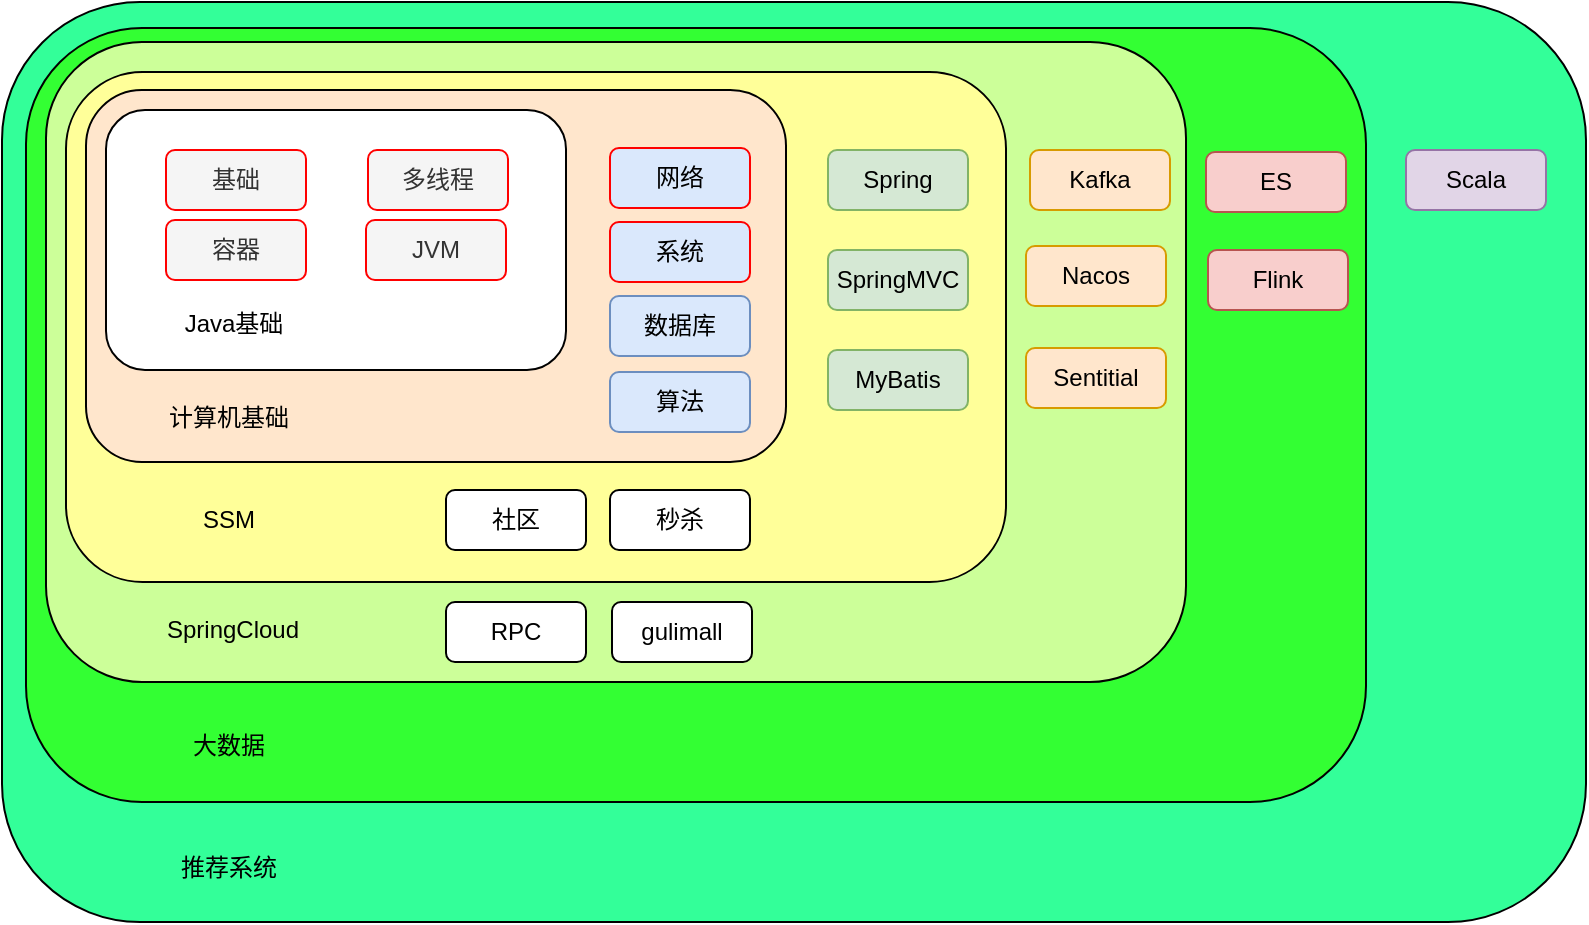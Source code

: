 <mxfile version="17.1.0" type="github">
  <diagram id="prtHgNgQTEPvFCAcTncT" name="Page-1">
    <mxGraphModel dx="1117" dy="623" grid="1" gridSize="10" guides="1" tooltips="1" connect="1" arrows="1" fold="1" page="1" pageScale="1" pageWidth="827" pageHeight="1169" math="0" shadow="0">
      <root>
        <mxCell id="0" />
        <mxCell id="1" parent="0" />
        <mxCell id="YJeK3eodqo3O1_8G_3Jh-46" value="" style="rounded=1;whiteSpace=wrap;html=1;fillColor=#33FF99;" vertex="1" parent="1">
          <mxGeometry x="518" y="220" width="792" height="460" as="geometry" />
        </mxCell>
        <mxCell id="YJeK3eodqo3O1_8G_3Jh-37" value="" style="rounded=1;whiteSpace=wrap;html=1;fillColor=#33FF33;" vertex="1" parent="1">
          <mxGeometry x="530" y="233" width="670" height="387" as="geometry" />
        </mxCell>
        <mxCell id="YJeK3eodqo3O1_8G_3Jh-31" value="" style="rounded=1;whiteSpace=wrap;html=1;fillColor=#CCFF99;" vertex="1" parent="1">
          <mxGeometry x="540" y="240" width="570" height="320" as="geometry" />
        </mxCell>
        <mxCell id="YJeK3eodqo3O1_8G_3Jh-12" value="" style="rounded=1;whiteSpace=wrap;html=1;fillColor=#FFFF99;" vertex="1" parent="1">
          <mxGeometry x="550" y="255" width="470" height="255" as="geometry" />
        </mxCell>
        <mxCell id="YJeK3eodqo3O1_8G_3Jh-13" value="" style="rounded=1;whiteSpace=wrap;html=1;fillColor=#FFE6CC;" vertex="1" parent="1">
          <mxGeometry x="560" y="264" width="350" height="186" as="geometry" />
        </mxCell>
        <mxCell id="YJeK3eodqo3O1_8G_3Jh-14" value="计算机基础" style="text;html=1;strokeColor=none;fillColor=none;align=center;verticalAlign=middle;whiteSpace=wrap;rounded=0;" vertex="1" parent="1">
          <mxGeometry x="599" y="413" width="65" height="30" as="geometry" />
        </mxCell>
        <mxCell id="YJeK3eodqo3O1_8G_3Jh-15" value="" style="rounded=1;whiteSpace=wrap;html=1;" vertex="1" parent="1">
          <mxGeometry x="570" y="274" width="230" height="130" as="geometry" />
        </mxCell>
        <mxCell id="YJeK3eodqo3O1_8G_3Jh-16" value="基础" style="rounded=1;whiteSpace=wrap;html=1;fillColor=#f5f5f5;fontColor=#333333;strokeColor=#FF0000;" vertex="1" parent="1">
          <mxGeometry x="600" y="294" width="70" height="30" as="geometry" />
        </mxCell>
        <mxCell id="YJeK3eodqo3O1_8G_3Jh-17" value="容器" style="rounded=1;whiteSpace=wrap;html=1;fillColor=#f5f5f5;fontColor=#333333;strokeColor=#FF0000;" vertex="1" parent="1">
          <mxGeometry x="600" y="329" width="70" height="30" as="geometry" />
        </mxCell>
        <mxCell id="YJeK3eodqo3O1_8G_3Jh-18" value="多线程" style="rounded=1;whiteSpace=wrap;html=1;fillColor=#f5f5f5;fontColor=#333333;strokeColor=#FF0000;" vertex="1" parent="1">
          <mxGeometry x="701" y="294" width="70" height="30" as="geometry" />
        </mxCell>
        <mxCell id="YJeK3eodqo3O1_8G_3Jh-19" value="JVM" style="rounded=1;whiteSpace=wrap;html=1;fillColor=#f5f5f5;fontColor=#333333;strokeColor=#FF0000;" vertex="1" parent="1">
          <mxGeometry x="700" y="329" width="70" height="30" as="geometry" />
        </mxCell>
        <mxCell id="YJeK3eodqo3O1_8G_3Jh-20" value="Java基础" style="text;html=1;strokeColor=none;fillColor=none;align=center;verticalAlign=middle;whiteSpace=wrap;rounded=0;" vertex="1" parent="1">
          <mxGeometry x="604" y="366" width="60" height="30" as="geometry" />
        </mxCell>
        <mxCell id="YJeK3eodqo3O1_8G_3Jh-21" value="网络" style="rounded=1;whiteSpace=wrap;html=1;fillColor=#dae8fc;strokeColor=#FF0000;" vertex="1" parent="1">
          <mxGeometry x="822" y="293" width="70" height="30" as="geometry" />
        </mxCell>
        <mxCell id="YJeK3eodqo3O1_8G_3Jh-22" value="系统" style="rounded=1;whiteSpace=wrap;html=1;fillColor=#dae8fc;strokeColor=#FF0000;" vertex="1" parent="1">
          <mxGeometry x="822" y="330" width="70" height="30" as="geometry" />
        </mxCell>
        <mxCell id="YJeK3eodqo3O1_8G_3Jh-23" value="数据库" style="rounded=1;whiteSpace=wrap;html=1;fillColor=#dae8fc;strokeColor=#6c8ebf;" vertex="1" parent="1">
          <mxGeometry x="822" y="367" width="70" height="30" as="geometry" />
        </mxCell>
        <mxCell id="YJeK3eodqo3O1_8G_3Jh-24" value="SSM" style="text;html=1;strokeColor=none;fillColor=none;align=center;verticalAlign=middle;whiteSpace=wrap;rounded=0;" vertex="1" parent="1">
          <mxGeometry x="599" y="464" width="65" height="30" as="geometry" />
        </mxCell>
        <mxCell id="YJeK3eodqo3O1_8G_3Jh-26" value="SpringMVC" style="rounded=1;whiteSpace=wrap;html=1;fillColor=#d5e8d4;strokeColor=#82b366;" vertex="1" parent="1">
          <mxGeometry x="931" y="344" width="70" height="30" as="geometry" />
        </mxCell>
        <mxCell id="YJeK3eodqo3O1_8G_3Jh-27" value="MyBatis" style="rounded=1;whiteSpace=wrap;html=1;fillColor=#d5e8d4;strokeColor=#82b366;" vertex="1" parent="1">
          <mxGeometry x="931" y="394" width="70" height="30" as="geometry" />
        </mxCell>
        <mxCell id="YJeK3eodqo3O1_8G_3Jh-28" value="Spring" style="rounded=1;whiteSpace=wrap;html=1;fillColor=#d5e8d4;strokeColor=#82b366;" vertex="1" parent="1">
          <mxGeometry x="931" y="294" width="70" height="30" as="geometry" />
        </mxCell>
        <mxCell id="YJeK3eodqo3O1_8G_3Jh-29" value="社区" style="rounded=1;whiteSpace=wrap;html=1;" vertex="1" parent="1">
          <mxGeometry x="740" y="464" width="70" height="30" as="geometry" />
        </mxCell>
        <mxCell id="YJeK3eodqo3O1_8G_3Jh-30" value="秒杀" style="rounded=1;whiteSpace=wrap;html=1;" vertex="1" parent="1">
          <mxGeometry x="822" y="464" width="70" height="30" as="geometry" />
        </mxCell>
        <mxCell id="YJeK3eodqo3O1_8G_3Jh-32" value="SpringCloud" style="text;html=1;strokeColor=none;fillColor=none;align=center;verticalAlign=middle;whiteSpace=wrap;rounded=0;" vertex="1" parent="1">
          <mxGeometry x="601" y="519" width="65" height="30" as="geometry" />
        </mxCell>
        <mxCell id="YJeK3eodqo3O1_8G_3Jh-33" value="ES" style="rounded=1;whiteSpace=wrap;html=1;fillColor=#f8cecc;strokeColor=#b85450;" vertex="1" parent="1">
          <mxGeometry x="1120" y="295" width="70" height="30" as="geometry" />
        </mxCell>
        <mxCell id="YJeK3eodqo3O1_8G_3Jh-34" value="Nacos" style="rounded=1;whiteSpace=wrap;html=1;fillColor=#ffe6cc;strokeColor=#d79b00;" vertex="1" parent="1">
          <mxGeometry x="1030" y="342" width="70" height="30" as="geometry" />
        </mxCell>
        <mxCell id="YJeK3eodqo3O1_8G_3Jh-35" value="Sentitial" style="rounded=1;whiteSpace=wrap;html=1;fillColor=#ffe6cc;strokeColor=#d79b00;" vertex="1" parent="1">
          <mxGeometry x="1030" y="393" width="70" height="30" as="geometry" />
        </mxCell>
        <mxCell id="YJeK3eodqo3O1_8G_3Jh-38" value="大数据" style="text;html=1;strokeColor=none;fillColor=none;align=center;verticalAlign=middle;whiteSpace=wrap;rounded=0;" vertex="1" parent="1">
          <mxGeometry x="599" y="577" width="65" height="30" as="geometry" />
        </mxCell>
        <mxCell id="YJeK3eodqo3O1_8G_3Jh-39" value="Kafka" style="rounded=1;whiteSpace=wrap;html=1;fillColor=#ffe6cc;strokeColor=#d79b00;" vertex="1" parent="1">
          <mxGeometry x="1032" y="294" width="70" height="30" as="geometry" />
        </mxCell>
        <mxCell id="YJeK3eodqo3O1_8G_3Jh-40" value="Flink" style="rounded=1;whiteSpace=wrap;html=1;fillColor=#f8cecc;strokeColor=#b85450;" vertex="1" parent="1">
          <mxGeometry x="1121" y="344" width="70" height="30" as="geometry" />
        </mxCell>
        <mxCell id="YJeK3eodqo3O1_8G_3Jh-41" value="算法" style="rounded=1;whiteSpace=wrap;html=1;fillColor=#dae8fc;strokeColor=#6c8ebf;" vertex="1" parent="1">
          <mxGeometry x="822" y="405" width="70" height="30" as="geometry" />
        </mxCell>
        <mxCell id="YJeK3eodqo3O1_8G_3Jh-44" value="RPC" style="rounded=1;whiteSpace=wrap;html=1;" vertex="1" parent="1">
          <mxGeometry x="740" y="520" width="70" height="30" as="geometry" />
        </mxCell>
        <mxCell id="YJeK3eodqo3O1_8G_3Jh-45" value="gulimall" style="rounded=1;whiteSpace=wrap;html=1;" vertex="1" parent="1">
          <mxGeometry x="823" y="520" width="70" height="30" as="geometry" />
        </mxCell>
        <mxCell id="YJeK3eodqo3O1_8G_3Jh-47" value="推荐系统" style="text;html=1;strokeColor=none;fillColor=none;align=center;verticalAlign=middle;whiteSpace=wrap;rounded=0;" vertex="1" parent="1">
          <mxGeometry x="599" y="638" width="65" height="30" as="geometry" />
        </mxCell>
        <mxCell id="YJeK3eodqo3O1_8G_3Jh-48" value="Scala" style="rounded=1;whiteSpace=wrap;html=1;fillColor=#e1d5e7;strokeColor=#9673a6;" vertex="1" parent="1">
          <mxGeometry x="1220" y="294" width="70" height="30" as="geometry" />
        </mxCell>
      </root>
    </mxGraphModel>
  </diagram>
</mxfile>
